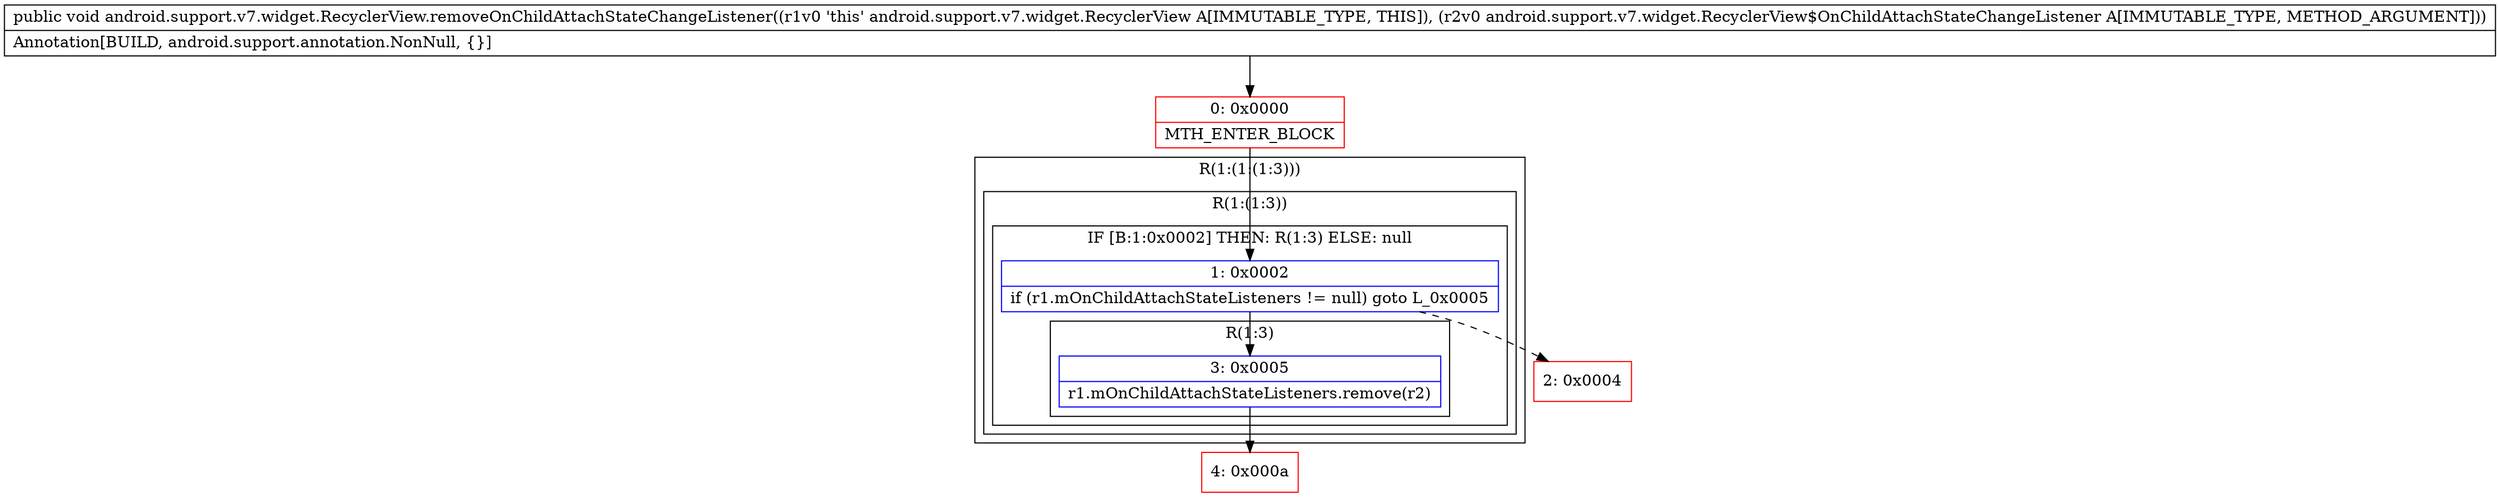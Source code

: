 digraph "CFG forandroid.support.v7.widget.RecyclerView.removeOnChildAttachStateChangeListener(Landroid\/support\/v7\/widget\/RecyclerView$OnChildAttachStateChangeListener;)V" {
subgraph cluster_Region_1285292701 {
label = "R(1:(1:(1:3)))";
node [shape=record,color=blue];
subgraph cluster_Region_111638311 {
label = "R(1:(1:3))";
node [shape=record,color=blue];
subgraph cluster_IfRegion_1869814412 {
label = "IF [B:1:0x0002] THEN: R(1:3) ELSE: null";
node [shape=record,color=blue];
Node_1 [shape=record,label="{1\:\ 0x0002|if (r1.mOnChildAttachStateListeners != null) goto L_0x0005\l}"];
subgraph cluster_Region_500915351 {
label = "R(1:3)";
node [shape=record,color=blue];
Node_3 [shape=record,label="{3\:\ 0x0005|r1.mOnChildAttachStateListeners.remove(r2)\l}"];
}
}
}
}
Node_0 [shape=record,color=red,label="{0\:\ 0x0000|MTH_ENTER_BLOCK\l}"];
Node_2 [shape=record,color=red,label="{2\:\ 0x0004}"];
Node_4 [shape=record,color=red,label="{4\:\ 0x000a}"];
MethodNode[shape=record,label="{public void android.support.v7.widget.RecyclerView.removeOnChildAttachStateChangeListener((r1v0 'this' android.support.v7.widget.RecyclerView A[IMMUTABLE_TYPE, THIS]), (r2v0 android.support.v7.widget.RecyclerView$OnChildAttachStateChangeListener A[IMMUTABLE_TYPE, METHOD_ARGUMENT]))  | Annotation[BUILD, android.support.annotation.NonNull, \{\}]\l}"];
MethodNode -> Node_0;
Node_1 -> Node_2[style=dashed];
Node_1 -> Node_3;
Node_3 -> Node_4;
Node_0 -> Node_1;
}

